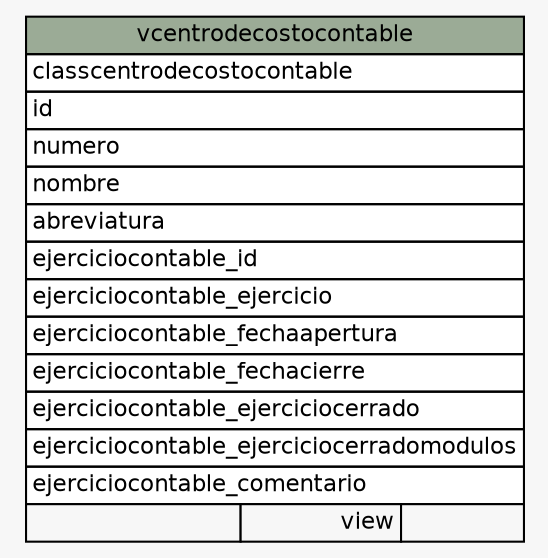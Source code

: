 // dot 2.2.1 on Windows 10 10.0
// SchemaSpy rev 590
digraph "vcentrodecostocontable" {
  graph [
    rankdir="RL"
    bgcolor="#f7f7f7"
    nodesep="0.18"
    ranksep="0.46"
    fontname="Helvetica"
    fontsize="11"
  ];
  node [
    fontname="Helvetica"
    fontsize="11"
    shape="plaintext"
  ];
  edge [
    arrowsize="0.8"
  ];
  "vcentrodecostocontable" [
    label=<
    <TABLE BORDER="0" CELLBORDER="1" CELLSPACING="0" BGCOLOR="#ffffff">
      <TR><TD COLSPAN="3" BGCOLOR="#9bab96" ALIGN="CENTER">vcentrodecostocontable</TD></TR>
      <TR><TD PORT="classcentrodecostocontable" COLSPAN="3" ALIGN="LEFT">classcentrodecostocontable</TD></TR>
      <TR><TD PORT="id" COLSPAN="3" ALIGN="LEFT">id</TD></TR>
      <TR><TD PORT="numero" COLSPAN="3" ALIGN="LEFT">numero</TD></TR>
      <TR><TD PORT="nombre" COLSPAN="3" ALIGN="LEFT">nombre</TD></TR>
      <TR><TD PORT="abreviatura" COLSPAN="3" ALIGN="LEFT">abreviatura</TD></TR>
      <TR><TD PORT="ejerciciocontable_id" COLSPAN="3" ALIGN="LEFT">ejerciciocontable_id</TD></TR>
      <TR><TD PORT="ejerciciocontable_ejercicio" COLSPAN="3" ALIGN="LEFT">ejerciciocontable_ejercicio</TD></TR>
      <TR><TD PORT="ejerciciocontable_fechaapertura" COLSPAN="3" ALIGN="LEFT">ejerciciocontable_fechaapertura</TD></TR>
      <TR><TD PORT="ejerciciocontable_fechacierre" COLSPAN="3" ALIGN="LEFT">ejerciciocontable_fechacierre</TD></TR>
      <TR><TD PORT="ejerciciocontable_ejerciciocerrado" COLSPAN="3" ALIGN="LEFT">ejerciciocontable_ejerciciocerrado</TD></TR>
      <TR><TD PORT="ejerciciocontable_ejerciciocerradomodulos" COLSPAN="3" ALIGN="LEFT">ejerciciocontable_ejerciciocerradomodulos</TD></TR>
      <TR><TD PORT="ejerciciocontable_comentario" COLSPAN="3" ALIGN="LEFT">ejerciciocontable_comentario</TD></TR>
      <TR><TD ALIGN="LEFT" BGCOLOR="#f7f7f7">  </TD><TD ALIGN="RIGHT" BGCOLOR="#f7f7f7">view</TD><TD ALIGN="RIGHT" BGCOLOR="#f7f7f7">  </TD></TR>
    </TABLE>>
    URL="tables/vcentrodecostocontable.html"
    tooltip="vcentrodecostocontable"
  ];
}
